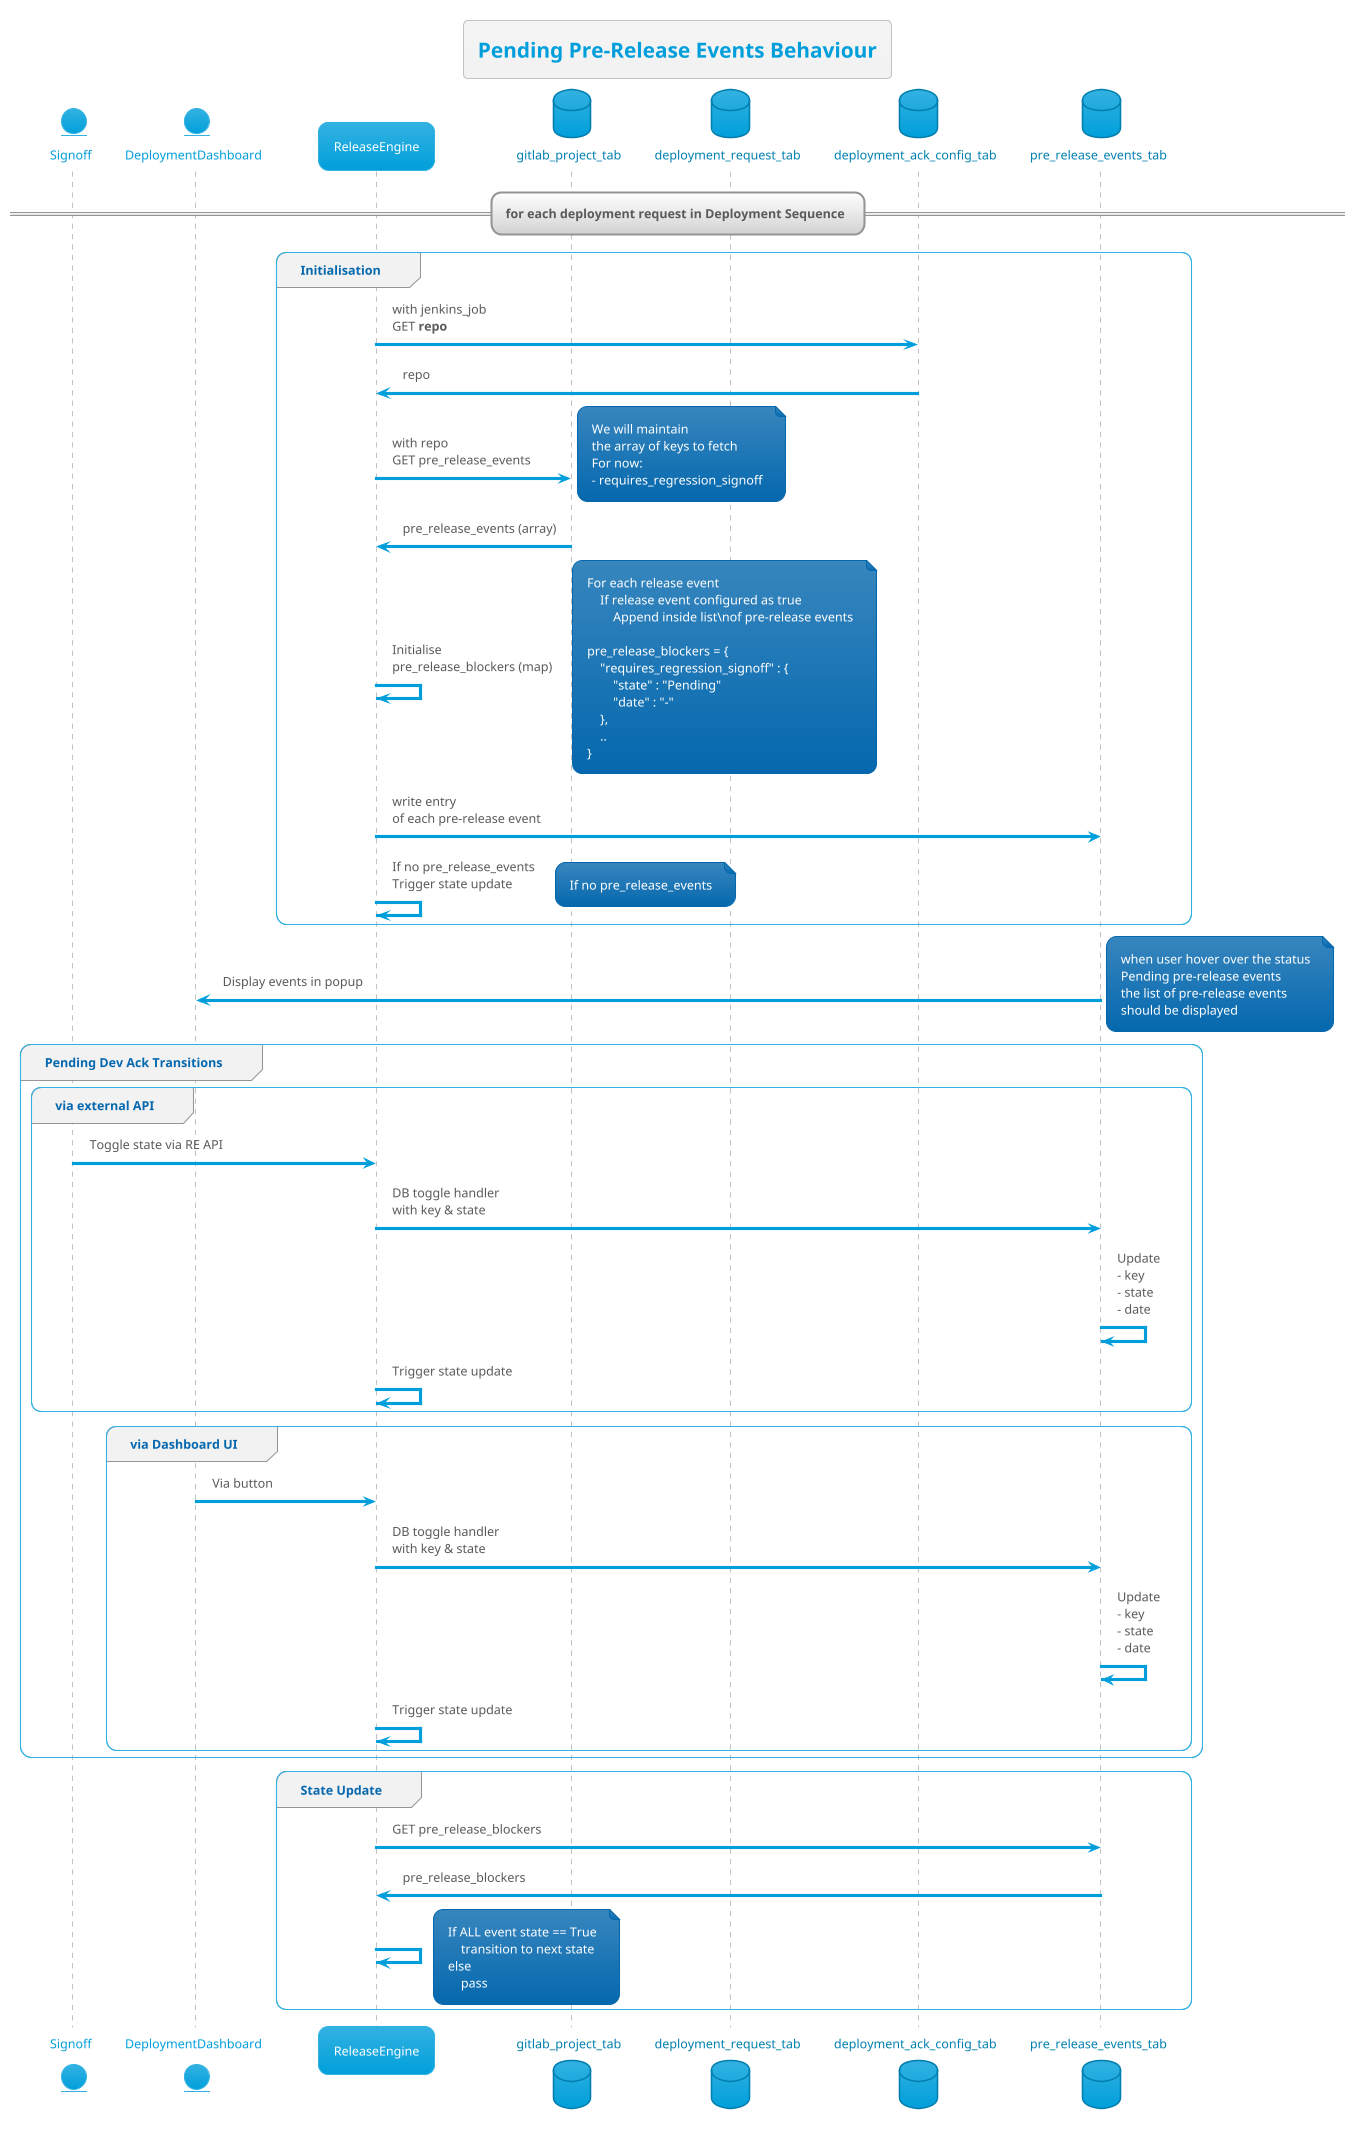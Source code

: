 @startuml
!theme bluegray
skinparam FooterFontColor black
skinparam DatabaseFontColor #007faf

entity Signoff as Signoff
entity DeploymentDashboard as DD
participant ReleaseEngine as RE
database gitlab_project_tab as gitDB
database deployment_request_tab as deploymentDB
database deployment_ack_config_tab as ackDB
database pre_release_events_tab as PREDB

title Pending Pre-Release Events Behaviour

== for each deployment request in Deployment Sequence ==
group Initialisation
    RE -> ackDB : with jenkins_job\nGET <b>repo
    ackDB -> RE : repo
    
    RE -> gitDB : with repo\nGET pre_release_events
    note right
        We will maintain 
        the array of keys to fetch
        For now:
        - requires_regression_signoff
    end note

    gitDB -> RE : pre_release_events (array)

    RE -> RE : Initialise\npre_release_blockers (map)
    note right
        For each release event
            If release event configured as true
                Append inside list\nof pre-release events
        
        pre_release_blockers = {
            "requires_regression_signoff" : {
                "state" : "Pending"
                "date" : "-"
            },
            ..
        }
    end note

    RE -> PREDB: write entry\nof each pre-release event

    RE -> RE : If no pre_release_events\nTrigger state update
    note right
        If no pre_release_events
    end note

end group

    PREDB -> DD : Display events in popup
    note right
        when user hover over the status
        Pending pre-release events
        the list of pre-release events 
        should be displayed
    end note


group Pending Dev Ack Transitions
    group via external API
        Signoff -> RE : Toggle state via RE API
        RE -> PREDB : DB toggle handler\nwith key & state
        PREDB -> PREDB : Update\n- key\n- state\n- date
        RE -> RE : Trigger state update
    end group
    group via Dashboard UI
        DD -> RE : Via button
        RE -> PREDB : DB toggle handler\nwith key & state
        PREDB -> PREDB : Update\n- key\n- state\n- date
        RE -> RE : Trigger state update
    end group
end group

group State Update
    RE -> PREDB : GET pre_release_blockers
    PREDB -> RE : pre_release_blockers

    RE -> RE
    note right
        If ALL event state == True
            transition to next state
        else
            pass
    end note
end group

' (*) --> [Enter State] Initialisation

' --> Get row's repo path
' --> [with repo path] Get config data for required events

@enduml